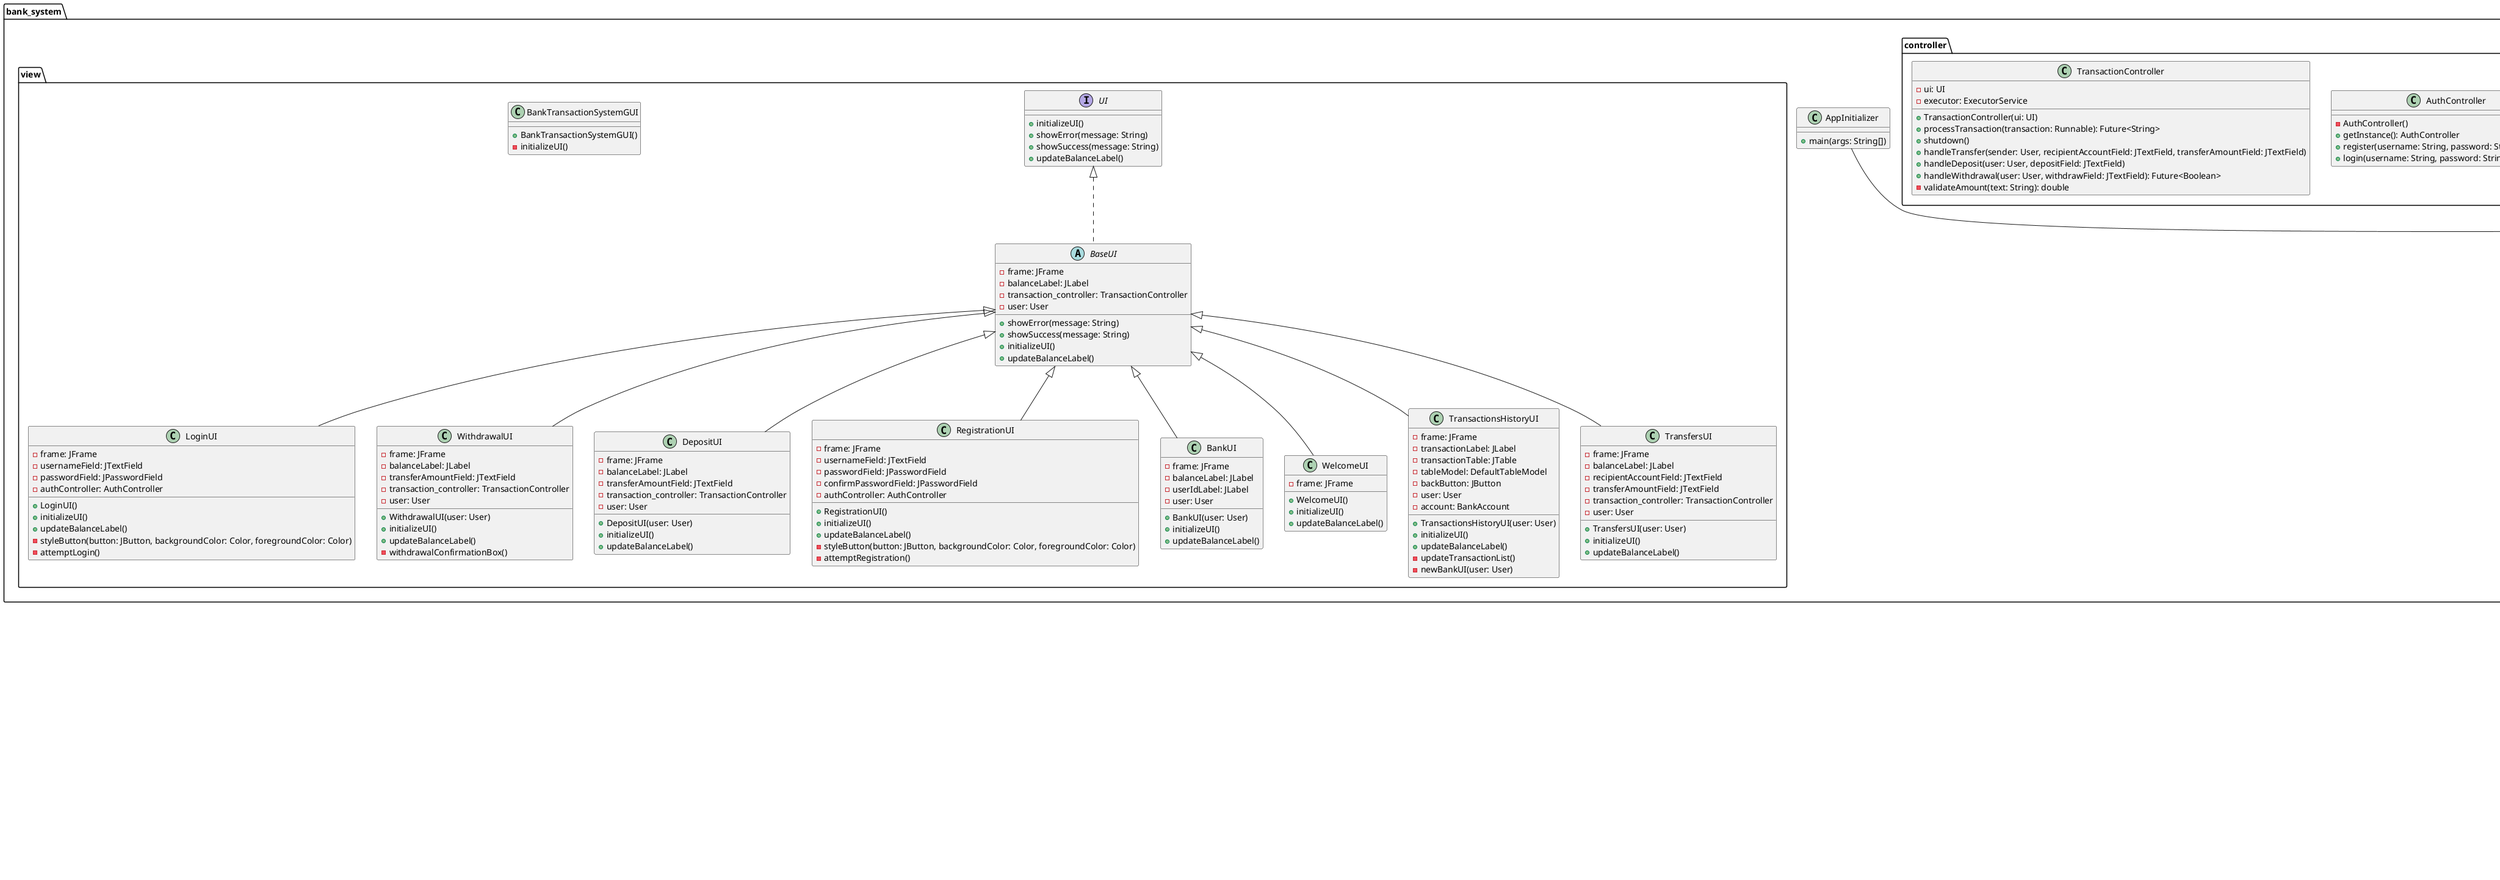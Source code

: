 @startuml

package bank_system {
    package constants {
        class CurrencyConstants {
            +POUND: String
            +EURO: String
            +DOLLAR: String
        }
    }

    package model {
        interface Account {
            +getBalance(): double
            +deposit(amount: double): TransactionResult
            +withdraw(amount: double): TransactionResult
        }

        class BankAccount implements Account {
            -balance: double
            -log: ArrayList<JSONObject>
            +BankAccount(initialBalance: double)
            +withdraw(amount: double): TransactionResult
            +deposit(amount: double): TransactionResult
            +transferIn(amount: double, sender: User): TransactionResult
            +transferOut(amount: double, sender: User): TransactionResult
            +getBalance(): double
            +getLog(): ArrayList<JSONObject>
        }

        class User {
            -username: String
            -password: String
            -account: BankAccount
            -user_id: String
            +User(username: String, password: String, account: BankAccount)
            +getUsername(): String
            +getPassword(): String
            +account(): BankAccount
            +getId(): String
            -generateUniqueId(): String
        }

        class UserManager {
            -users: Map<String, User>
            +addUser(user: User)
            +getUser(username: String): User
            +userExists(username: String): boolean
        }

        class TransactionResult {
            +success: boolean
            +message: String
            +TransactionResult(success: boolean, message: String)
            +isSuccess(): boolean
            +getMessage(): String
        }
    }

    package controller {
        class AuthController {
            -AuthController()
            +getInstance(): AuthController
            +register(username: String, password: String): boolean
            +login(username: String, password: String): User
        }

        class TransactionController {
            -ui: UI
            -executor: ExecutorService
            +TransactionController(ui: UI)
            +processTransaction(transaction: Runnable): Future<String>
            +shutdown()
            +handleTransfer(sender: User, recipientAccountField: JTextField, transferAmountField: JTextField)
            +handleDeposit(user: User, depositField: JTextField)
            +handleWithdrawal(user: User, withdrawField: JTextField): Future<Boolean>
            -validateAmount(text: String): double
        }
    }

    package view {
        interface UI {
            +initializeUI()
            +showError(message: String)
            +showSuccess(message: String)
            +updateBalanceLabel()
        }

        abstract class BaseUI implements UI {
            -frame: JFrame
            -balanceLabel: JLabel
            -transaction_controller: TransactionController
            -user: User
            +showError(message: String)
            +showSuccess(message: String)
            +initializeUI()
            +updateBalanceLabel()
        }

        class BankUI extends BaseUI {
            -frame: JFrame
            -balanceLabel: JLabel
            -userIdLabel: JLabel
            -user: User
            +BankUI(user: User)
            +initializeUI()
            +updateBalanceLabel()
        }

        class WelcomeUI extends BaseUI {
            -frame: JFrame
            +WelcomeUI()
            +initializeUI()
            +updateBalanceLabel()
        }

        class TransactionsHistoryUI extends BaseUI {
            -frame: JFrame
            -transactionLabel: JLabel
            -transactionTable: JTable
            -tableModel: DefaultTableModel
            -backButton: JButton
            -user: User
            -account: BankAccount
            +TransactionsHistoryUI(user: User)
            +initializeUI()
            +updateBalanceLabel()
            -updateTransactionList()
            -newBankUI(user: User)
        }

        class TransfersUI extends BaseUI {
            -frame: JFrame
            -balanceLabel: JLabel
            -recipientAccountField: JTextField
            -transferAmountField: JTextField
            -transaction_controller: TransactionController
            -user: User
            +TransfersUI(user: User)
            +initializeUI()
            +updateBalanceLabel()
        }

        class LoginUI extends BaseUI {
            -frame: JFrame
            -usernameField: JTextField
            -passwordField: JPasswordField
            -authController: AuthController
            +LoginUI()
            +initializeUI()
            +updateBalanceLabel()
            -styleButton(button: JButton, backgroundColor: Color, foregroundColor: Color)
            -attemptLogin()
        }

        class WithdrawalUI extends BaseUI {
            -frame: JFrame
            -balanceLabel: JLabel
            -transferAmountField: JTextField
            -transaction_controller: TransactionController
            -user: User
            +WithdrawalUI(user: User)
            +initializeUI()
            +updateBalanceLabel()
            -withdrawalConfirmationBox()
        }

        class DepositUI extends BaseUI {
            -frame: JFrame
            -balanceLabel: JLabel
            -transferAmountField: JTextField
            -transaction_controller: TransactionController
            -user: User
            +DepositUI(user: User)
            +initializeUI()
            +updateBalanceLabel()
        }

        class RegistrationUI extends BaseUI {
            -frame: JFrame
            -usernameField: JTextField
            -passwordField: JPasswordField
            -confirmPasswordField: JPasswordField
            -authController: AuthController
            +RegistrationUI()
            +initializeUI()
            +updateBalanceLabel()
            -styleButton(button: JButton, backgroundColor: Color, foregroundColor: Color)
            -attemptRegistration()
        }

        class BankTransactionSystemGUI {
            +BankTransactionSystemGUI()
            -initializeUI()
        }
    }

    class AppInitializer {
        +main(args: String[])
    }
}

model.UserManager --> model.User
model.User --> model.BankAccount
model.BankAccount --> model.TransactionResult
controller.AuthController --> model.UserManager
controller.AuthController --> model.User
controller.TransactionController --> view.UI
controller.TransactionController --> model.User
controller.TransactionController --> model.TransactionResult
view.BaseUI --> controller.TransactionController
view.BaseUI --> model.User
view.BankUI --> model.User
view.BankUI --> view.BaseUI
view.WelcomeUI --> view.BaseUI
view.TransactionsHistoryUI --> model.User
view.TransactionsHistoryUI --> model.BankAccount
view.TransactionsHistoryUI --> view.BaseUI
view.TransfersUI --> model.User
view.TransfersUI --> view.BaseUI
view.LoginUI --> controller.AuthController
view.LoginUI --> view.BaseUI
view.WithdrawalUI --> model.User
view.WithdrawalUI --> view.aseUI
view.DepositUI --> model.User
view.DepositUI --> view.BaseUI
view.RegistrationUI --> controlle.AuthController
view.RegistrationUI --> view.BaseUI
view.BankTransactionSystemGUI --> view.WelcomeUI
AppInitializer --> view.BankTransactionSystemGUI

@enduml